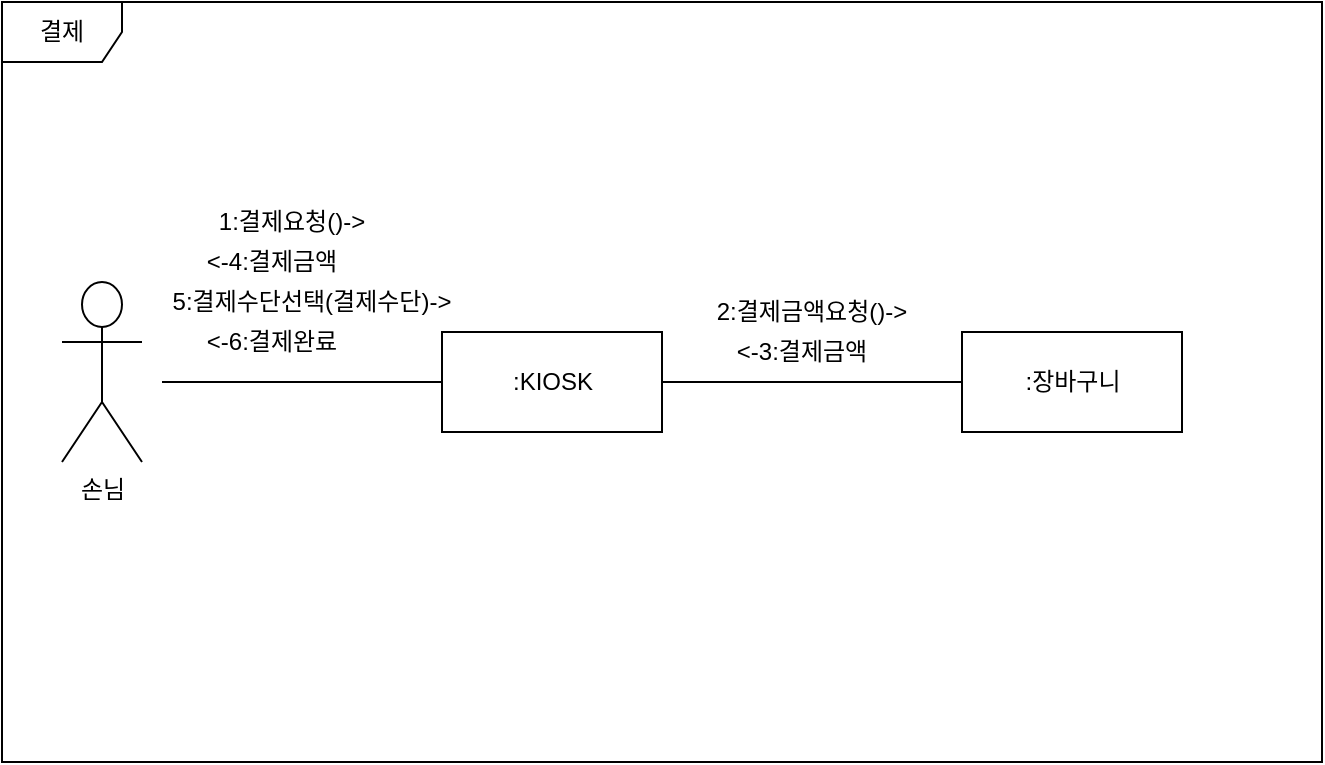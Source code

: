 <mxfile version="13.9.7" type="device"><diagram id="I5rOKLDulZHCpnhm8ujL" name="Page-1"><mxGraphModel dx="932" dy="621" grid="1" gridSize="10" guides="1" tooltips="1" connect="1" arrows="1" fold="1" page="1" pageScale="1" pageWidth="827" pageHeight="1169" math="0" shadow="0"><root><mxCell id="0"/><mxCell id="1" parent="0"/><mxCell id="_wdQTnGq_GNpbZBAsusH-1" value="결제" style="shape=umlFrame;whiteSpace=wrap;html=1;" parent="1" vertex="1"><mxGeometry x="90" y="130" width="660" height="380" as="geometry"/></mxCell><mxCell id="GFPA8w3Y8aA_47exBTlR-10" value="손님" style="shape=umlActor;verticalLabelPosition=bottom;verticalAlign=top;html=1;outlineConnect=0;" vertex="1" parent="1"><mxGeometry x="120" y="270" width="40" height="90" as="geometry"/></mxCell><mxCell id="GFPA8w3Y8aA_47exBTlR-11" value=":KIOSK" style="html=1;" vertex="1" parent="1"><mxGeometry x="310" y="295" width="110" height="50" as="geometry"/></mxCell><mxCell id="GFPA8w3Y8aA_47exBTlR-12" value=":장바구니" style="html=1;" vertex="1" parent="1"><mxGeometry x="570" y="295" width="110" height="50" as="geometry"/></mxCell><mxCell id="GFPA8w3Y8aA_47exBTlR-16" value="" style="line;strokeWidth=1;fillColor=none;align=left;verticalAlign=middle;spacingTop=-1;spacingLeft=3;spacingRight=3;rotatable=0;labelPosition=right;points=[];portConstraint=eastwest;" vertex="1" parent="1"><mxGeometry x="170" y="316" width="140" height="8" as="geometry"/></mxCell><mxCell id="GFPA8w3Y8aA_47exBTlR-17" value="" style="line;strokeWidth=1;fillColor=none;align=left;verticalAlign=middle;spacingTop=-1;spacingLeft=3;spacingRight=3;rotatable=0;labelPosition=right;points=[];portConstraint=eastwest;" vertex="1" parent="1"><mxGeometry x="420" y="316" width="150" height="8" as="geometry"/></mxCell><mxCell id="GFPA8w3Y8aA_47exBTlR-18" value="1:결제요청()-&amp;gt;" style="text;html=1;strokeColor=none;fillColor=none;align=center;verticalAlign=middle;whiteSpace=wrap;rounded=0;" vertex="1" parent="1"><mxGeometry x="175" y="230" width="120" height="20" as="geometry"/></mxCell><mxCell id="GFPA8w3Y8aA_47exBTlR-19" value="2:결제금액요청()-&amp;gt;" style="text;html=1;strokeColor=none;fillColor=none;align=center;verticalAlign=middle;whiteSpace=wrap;rounded=0;" vertex="1" parent="1"><mxGeometry x="440" y="275" width="110" height="20" as="geometry"/></mxCell><mxCell id="GFPA8w3Y8aA_47exBTlR-20" value="&amp;lt;-3:결제금액" style="text;html=1;strokeColor=none;fillColor=none;align=center;verticalAlign=middle;whiteSpace=wrap;rounded=0;" vertex="1" parent="1"><mxGeometry x="440" y="295" width="100" height="20" as="geometry"/></mxCell><mxCell id="GFPA8w3Y8aA_47exBTlR-21" value="&amp;lt;-4:결제금액" style="text;html=1;strokeColor=none;fillColor=none;align=center;verticalAlign=middle;whiteSpace=wrap;rounded=0;" vertex="1" parent="1"><mxGeometry x="175" y="250" width="100" height="20" as="geometry"/></mxCell><mxCell id="GFPA8w3Y8aA_47exBTlR-22" value="5:결제수단선택(결제수단)-&amp;gt;" style="text;html=1;strokeColor=none;fillColor=none;align=center;verticalAlign=middle;whiteSpace=wrap;rounded=0;" vertex="1" parent="1"><mxGeometry x="160" y="270" width="170" height="20" as="geometry"/></mxCell><mxCell id="GFPA8w3Y8aA_47exBTlR-24" value="&amp;lt;-6:결제완료" style="text;html=1;strokeColor=none;fillColor=none;align=center;verticalAlign=middle;whiteSpace=wrap;rounded=0;" vertex="1" parent="1"><mxGeometry x="180" y="290" width="90" height="20" as="geometry"/></mxCell></root></mxGraphModel></diagram></mxfile>